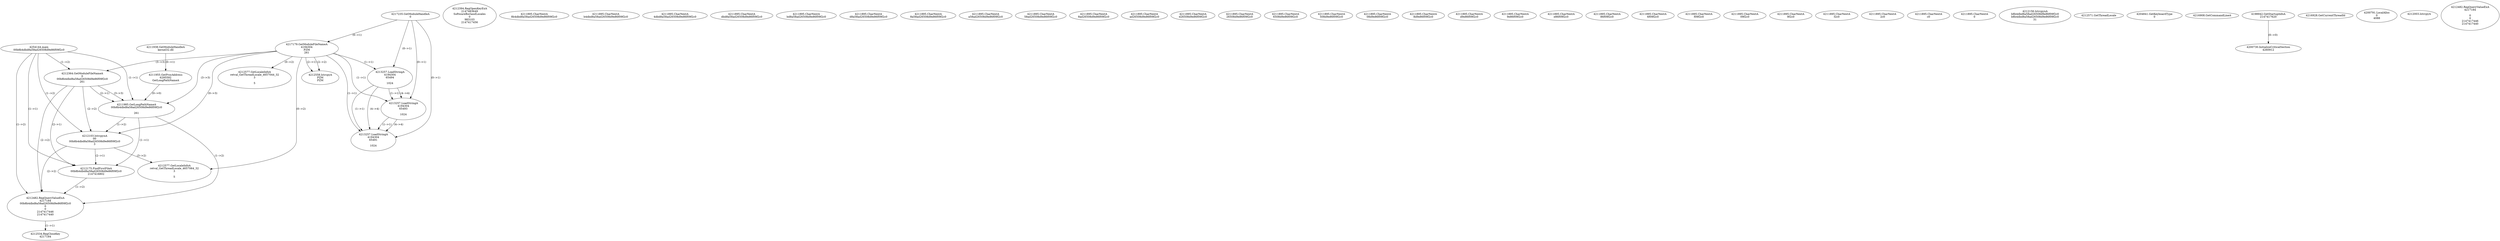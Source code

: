 // Global SCDG with merge call
digraph {
	0 [label="4254144.main
00b8b4dbd8a58ad26508d9e86f09f2c0"]
	1 [label="4217235.GetModuleHandleA
0"]
	2 [label="4217179.GetModuleFileNameA
4194304
PZM
261"]
	1 -> 2 [label="(0-->1)"]
	3 [label="4212364.GetModuleFileNameA
0
00b8b4dbd8a58ad26508d9e86f09f2c0
261"]
	0 -> 3 [label="(1-->2)"]
	2 -> 3 [label="(3-->3)"]
	4 [label="4212394.RegOpenKeyExA
2147483649
Software\Borland\Locales
0
983103
2147417456"]
	5 [label="4211938.GetModuleHandleA
kernel32.dll"]
	6 [label="4211955.GetProcAddress
6295592
GetLongPathNameA"]
	5 -> 6 [label="(0-->1)"]
	7 [label="4211985.GetLongPathNameA
00b8b4dbd8a58ad26508d9e86f09f2c0

261"]
	0 -> 7 [label="(1-->1)"]
	3 -> 7 [label="(2-->1)"]
	2 -> 7 [label="(3-->3)"]
	3 -> 7 [label="(3-->3)"]
	6 -> 7 [label="(0-->0)"]
	8 [label="4212103.lstrcpynA
00
00b8b4dbd8a58ad26508d9e86f09f2c0
3"]
	0 -> 8 [label="(1-->2)"]
	3 -> 8 [label="(2-->2)"]
	7 -> 8 [label="(1-->2)"]
	2 -> 8 [label="(0-->3)"]
	9 [label="4211895.CharNextA
8b4dbd8a58ad26508d9e86f09f2c0"]
	10 [label="4211895.CharNextA
b4dbd8a58ad26508d9e86f09f2c0"]
	11 [label="4211895.CharNextA
4dbd8a58ad26508d9e86f09f2c0"]
	12 [label="4211895.CharNextA
dbd8a58ad26508d9e86f09f2c0"]
	13 [label="4211895.CharNextA
bd8a58ad26508d9e86f09f2c0"]
	14 [label="4211895.CharNextA
d8a58ad26508d9e86f09f2c0"]
	15 [label="4211895.CharNextA
8a58ad26508d9e86f09f2c0"]
	16 [label="4211895.CharNextA
a58ad26508d9e86f09f2c0"]
	17 [label="4211895.CharNextA
58ad26508d9e86f09f2c0"]
	18 [label="4211895.CharNextA
8ad26508d9e86f09f2c0"]
	19 [label="4211895.CharNextA
ad26508d9e86f09f2c0"]
	20 [label="4211895.CharNextA
d26508d9e86f09f2c0"]
	21 [label="4211895.CharNextA
26508d9e86f09f2c0"]
	22 [label="4211895.CharNextA
6508d9e86f09f2c0"]
	23 [label="4211895.CharNextA
508d9e86f09f2c0"]
	24 [label="4211895.CharNextA
08d9e86f09f2c0"]
	25 [label="4211895.CharNextA
8d9e86f09f2c0"]
	26 [label="4211895.CharNextA
d9e86f09f2c0"]
	27 [label="4211895.CharNextA
9e86f09f2c0"]
	28 [label="4211895.CharNextA
e86f09f2c0"]
	29 [label="4211895.CharNextA
86f09f2c0"]
	30 [label="4211895.CharNextA
6f09f2c0"]
	31 [label="4211895.CharNextA
f09f2c0"]
	32 [label="4211895.CharNextA
09f2c0"]
	33 [label="4211895.CharNextA
9f2c0"]
	34 [label="4211895.CharNextA
f2c0"]
	35 [label="4211895.CharNextA
2c0"]
	36 [label="4211895.CharNextA
c0"]
	37 [label="4211895.CharNextA
0"]
	38 [label="4212156.lstrcpynA
b8b4dbd8a58ad26508d9e86f09f2c0
b8b4dbd8a58ad26508d9e86f09f2c0
31"]
	39 [label="4212175.FindFirstFileA
00b8b4dbd8a58ad26508d9e86f09f2c0
2147416802"]
	0 -> 39 [label="(1-->1)"]
	3 -> 39 [label="(2-->1)"]
	7 -> 39 [label="(1-->1)"]
	8 -> 39 [label="(2-->1)"]
	40 [label="4212482.RegQueryValueExA
4217184
00b8b4dbd8a58ad26508d9e86f09f2c0
0
0
2147417446
2147417440"]
	0 -> 40 [label="(1-->2)"]
	3 -> 40 [label="(2-->2)"]
	7 -> 40 [label="(1-->2)"]
	8 -> 40 [label="(2-->2)"]
	39 -> 40 [label="(1-->2)"]
	41 [label="4212534.RegCloseKey
4217184"]
	40 -> 41 [label="(1-->1)"]
	42 [label="4212558.lstrcpyA
PZM
PZM"]
	2 -> 42 [label="(2-->1)"]
	2 -> 42 [label="(2-->2)"]
	43 [label="4212571.GetThreadLocale
"]
	44 [label="4212577.GetLocaleInfoA
retval_GetThreadLocale_4657064_32
3

5"]
	2 -> 44 [label="(0-->2)"]
	8 -> 44 [label="(3-->2)"]
	45 [label="4204841.GetKeyboardType
0"]
	46 [label="4216908.GetCommandLineA
"]
	47 [label="4198942.GetStartupInfoA
2147417620"]
	48 [label="4216928.GetCurrentThreadId
"]
	49 [label="4213257.LoadStringA
4194304
65494

1024"]
	1 -> 49 [label="(0-->1)"]
	2 -> 49 [label="(1-->1)"]
	50 [label="4213257.LoadStringA
4194304
65493

1024"]
	1 -> 50 [label="(0-->1)"]
	2 -> 50 [label="(1-->1)"]
	49 -> 50 [label="(1-->1)"]
	49 -> 50 [label="(4-->4)"]
	51 [label="4213257.LoadStringA
4194304
65491

1024"]
	1 -> 51 [label="(0-->1)"]
	2 -> 51 [label="(1-->1)"]
	49 -> 51 [label="(1-->1)"]
	50 -> 51 [label="(1-->1)"]
	49 -> 51 [label="(4-->4)"]
	50 -> 51 [label="(4-->4)"]
	52 [label="4200730.InitializeCriticalSection
4260912"]
	47 -> 52 [label="(0-->0)"]
	53 [label="4200791.LocalAlloc
0
4088"]
	54 [label="4212003.lstrcpyA

"]
	55 [label="4212482.RegQueryValueExA
4217184

0
0
2147417446
2147417440"]
	56 [label="4212577.GetLocaleInfoA
retval_GetThreadLocale_4657044_32
3

5"]
	2 -> 56 [label="(0-->2)"]
}
